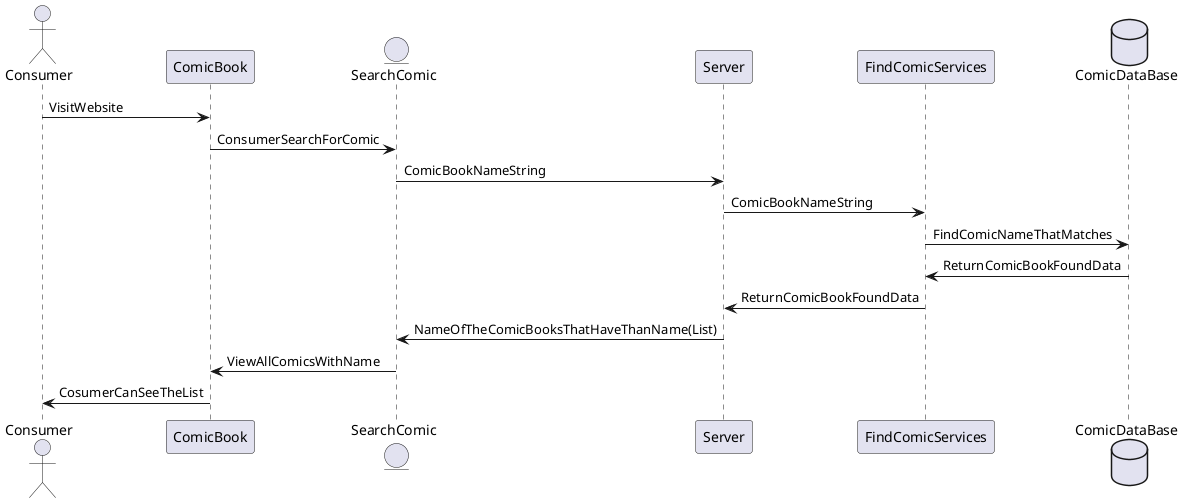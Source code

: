 @startuml

actor Consumer
participant ComicBook
entity SearchComic
participant Server
participant FindComicServices
database ComicDataBase

Consumer -> ComicBook : VisitWebsite
ComicBook -> SearchComic : ConsumerSearchForComic
SearchComic -> Server : ComicBookNameString
Server -> FindComicServices : ComicBookNameString
FindComicServices -> ComicDataBase : FindComicNameThatMatches
ComicDataBase -> FindComicServices : ReturnComicBookFoundData
FindComicServices -> Server : ReturnComicBookFoundData
Server -> SearchComic : NameOfTheComicBooksThatHaveThanName(List)
SearchComic -> ComicBook : ViewAllComicsWithName
ComicBook -> Consumer : CosumerCanSeeTheList

@enduml
